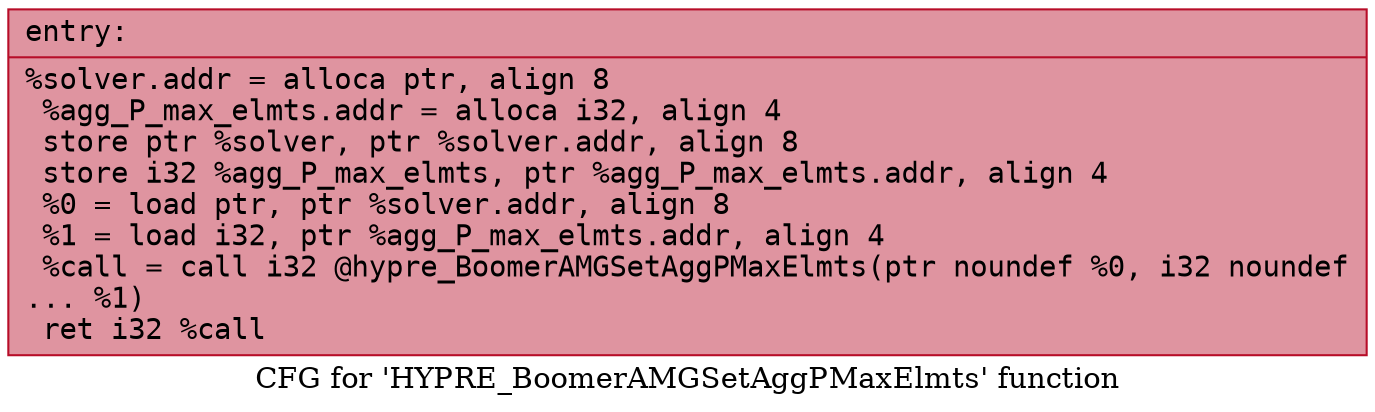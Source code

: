 digraph "CFG for 'HYPRE_BoomerAMGSetAggPMaxElmts' function" {
	label="CFG for 'HYPRE_BoomerAMGSetAggPMaxElmts' function";

	Node0x55f5a9a68500 [shape=record,color="#b70d28ff", style=filled, fillcolor="#b70d2870" fontname="Courier",label="{entry:\l|  %solver.addr = alloca ptr, align 8\l  %agg_P_max_elmts.addr = alloca i32, align 4\l  store ptr %solver, ptr %solver.addr, align 8\l  store i32 %agg_P_max_elmts, ptr %agg_P_max_elmts.addr, align 4\l  %0 = load ptr, ptr %solver.addr, align 8\l  %1 = load i32, ptr %agg_P_max_elmts.addr, align 4\l  %call = call i32 @hypre_BoomerAMGSetAggPMaxElmts(ptr noundef %0, i32 noundef\l... %1)\l  ret i32 %call\l}"];
}
